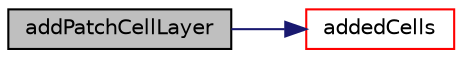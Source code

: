 digraph "addPatchCellLayer"
{
  bgcolor="transparent";
  edge [fontname="Helvetica",fontsize="10",labelfontname="Helvetica",labelfontsize="10"];
  node [fontname="Helvetica",fontsize="10",shape=record];
  rankdir="LR";
  Node1 [label="addPatchCellLayer",height=0.2,width=0.4,color="black", fillcolor="grey75", style="filled", fontcolor="black"];
  Node1 -> Node2 [color="midnightblue",fontsize="10",style="solid",fontname="Helvetica"];
  Node2 [label="addedCells",height=0.2,width=0.4,color="red",URL="$a00024.html#a63d117a9dec60db56f7762b3734dd3d8",tooltip="Added cells given current mesh & layerfaces. "];
}
